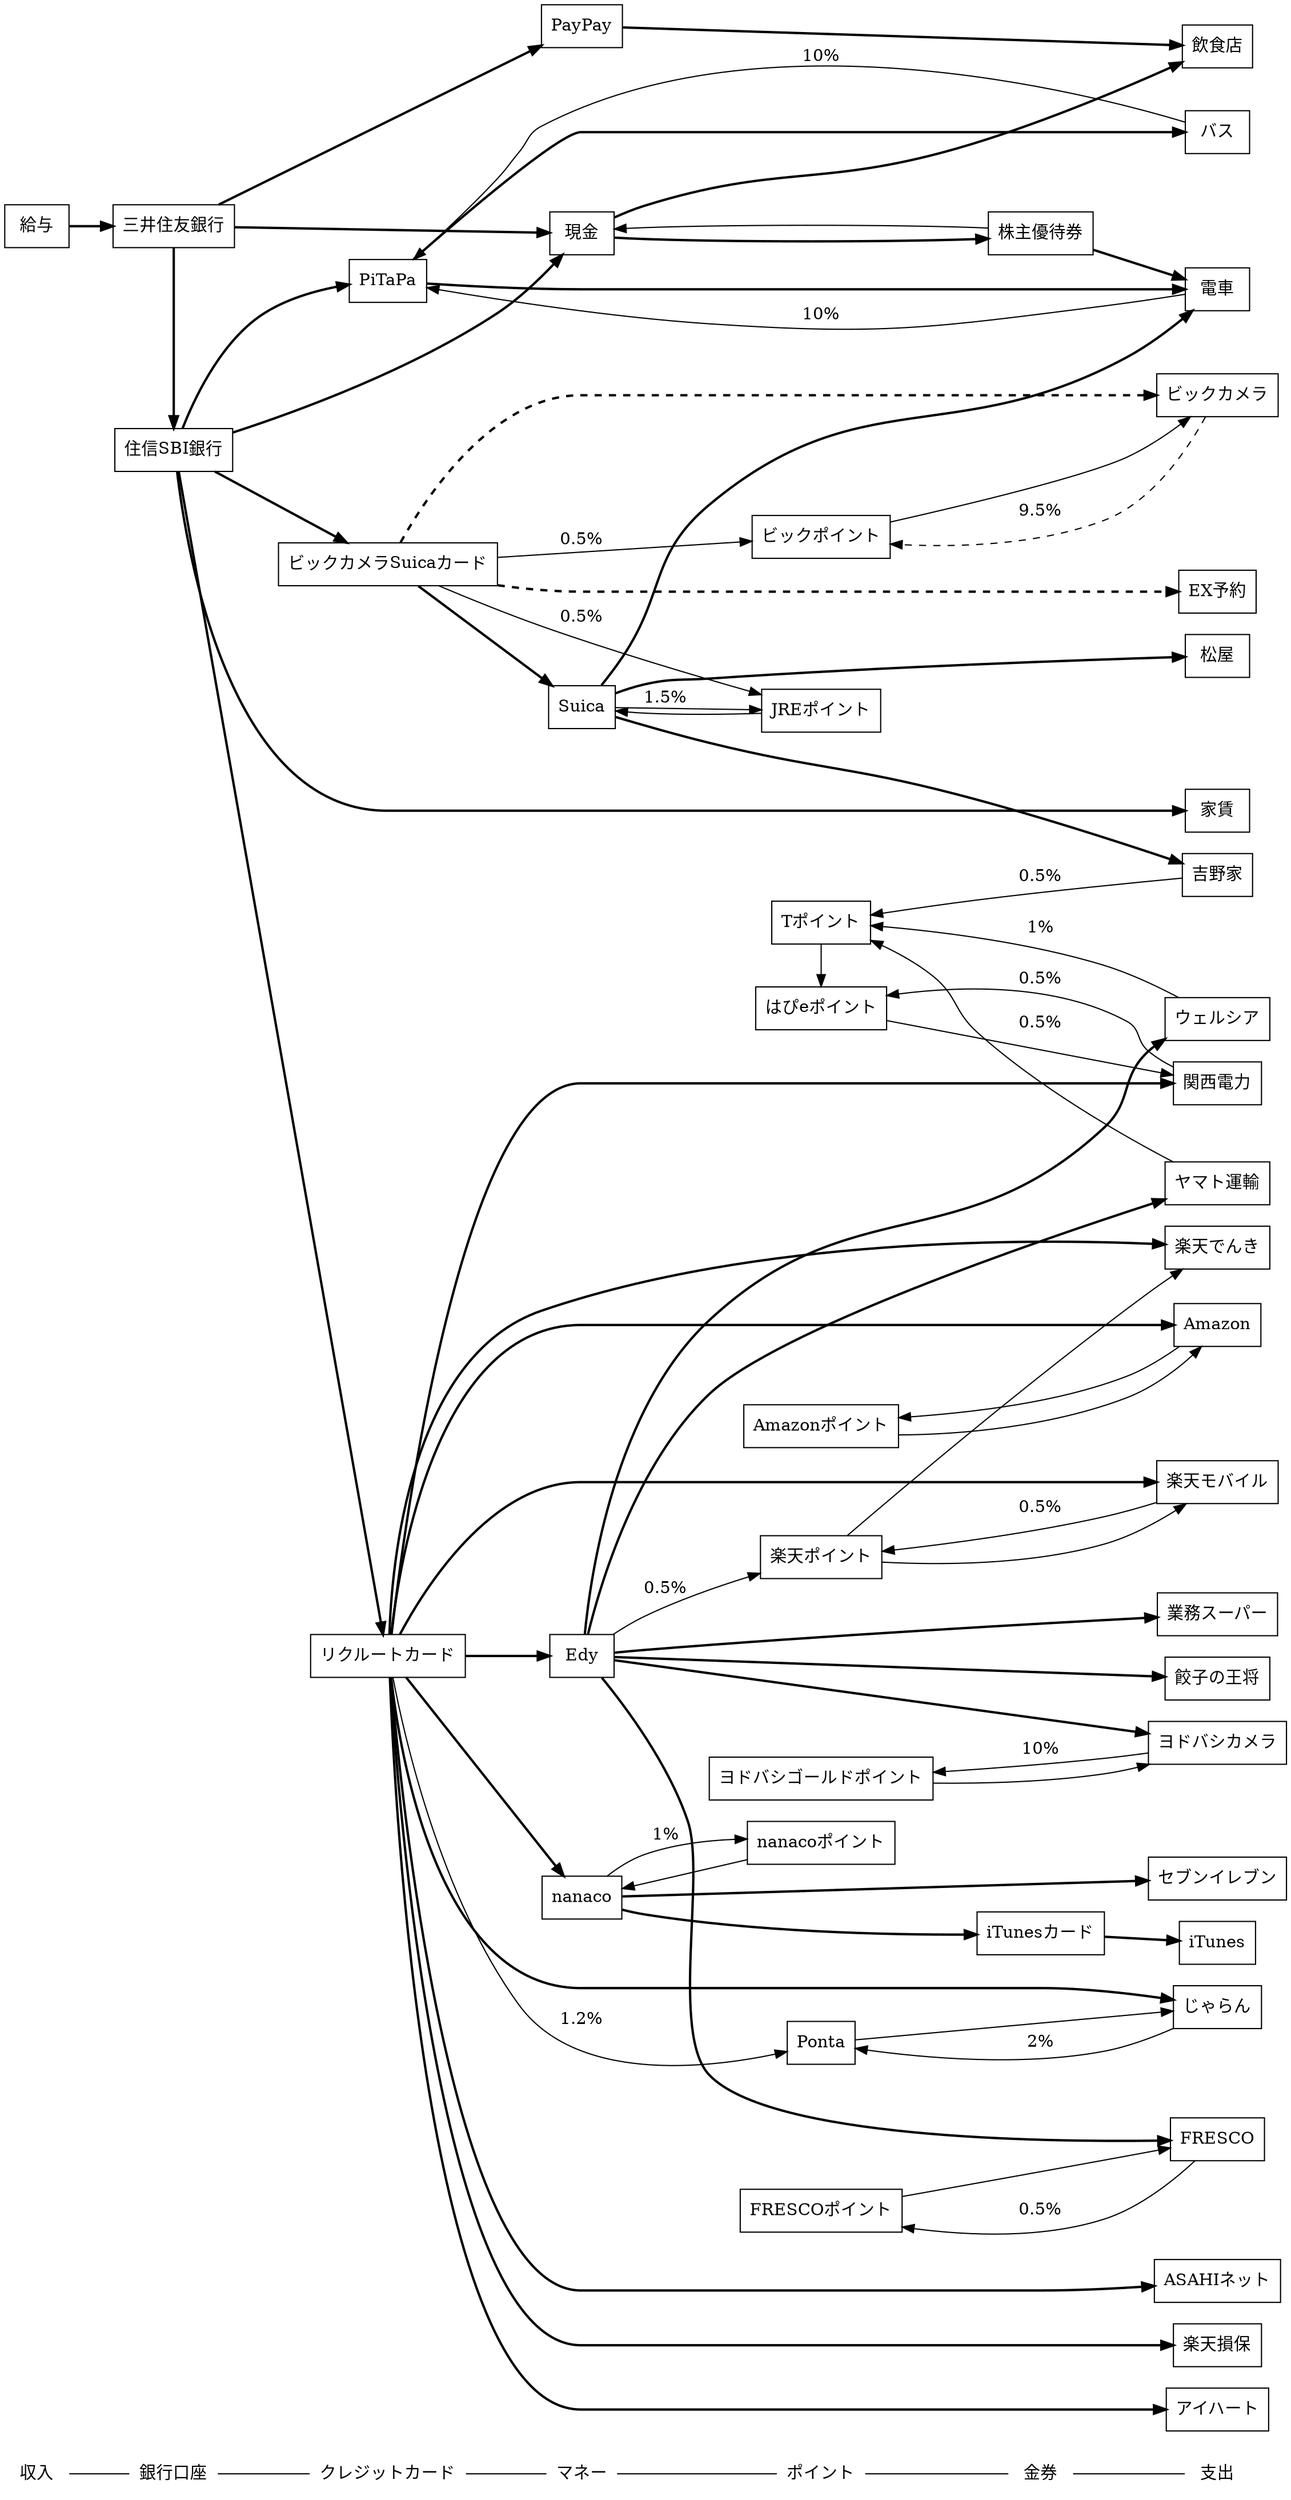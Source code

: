 // dot -Tsvg moneyflow.dot -o moneyflow.svg
// edge: bold: 支出, solid: 還元(label:還元率), dashed: Obsolete
digraph "MoneyFlow"
{
	graph [ rankdir = LR ];
	node [ shape = box ];

	"収入", "銀行口座", "クレジットカード", "マネー", "ポイント", "金券", "支出" [shape = none];
	"収入" -> "銀行口座" -> "クレジットカード" -> "マネー" -> "ポイント" -> "金券" -> "支出" [arrowhead = none];
	{
		rank = same; "収入";
		給与;
	}

	{
		rank = same; "銀行口座";
		三井住友銀行;
		住信SBI銀行;
	}

	{
		rank = same; "クレジットカード";
		ビックカメラSuicaカード;
		リクルートカード;
		PiTaPa;
	}

	{
		rank = same; "マネー";
		Suica;
		現金;
		nanaco;
		Edy;
		PayPay;
	}

	{
		rank = same; "ポイント";
		// 共通ポイント
		Ponta;
		Tポイント;
		楽天ポイント;
		// クレジットカード関係
		JREポイント;
		// 独自ポイント
		ビックポイント;
		Amazonポイント;
		nanacoポイント;
		FRESCOポイント;
		ヨドバシゴールドポイント;
		はぴeポイント;
	}

	{
		rank = same; "金券";
		株主優待券;
		iTunesカード;
	}

	{
		rank = same; "支出";
		家賃;
		// コンビニ
		セブンイレブン;
		// 交通
		電車;
		バス;
		// インフラ
		ASAHIネット;
		楽天モバイル;
		楽天でんき;
		関西電力;
		ヤマト運輸;
		楽天損保;
		// 店舗
		アイハート;
		ウェルシア;
		ビックカメラ;
		ヨドバシカメラ;
		餃子の王将;
		飲食店;
		FRESCO;
		業務スーパー;
		松屋;
		吉野家;
		// ネット
		Amazon;
		iTunes;
		EX予約;
		じゃらん;
	}

	// SMBC
	給与 -> 三井住友銀行 [style="bold", weight=100];
	三井住友銀行 -> 現金, 住信SBI銀行 [style="bold", weight=100];
	三井住友銀行 -> PayPay [style="bold", weight=100];
	PayPay -> 飲食店 [style="bold", weight=100];

	// ビックカメラSuicaカード
	ビックカメラSuicaカード -> JREポイント [label="0.5%"];
	ビックカメラSuicaカード -> ビックカメラ [style="bold,dashed", weight=100];
	ビックカメラ -> ビックポイント [style="dashed", label="9.5%"];
	ビックカメラSuicaカード -> ビックポイント [label="0.5%"]
	ビックポイント -> ビックカメラ;
	ビックカメラSuicaカード -> Suica -> 電車 [style="bold", weight=100];
	Suica -> 松屋 [style="bold", weight=100];
	Suica -> 吉野家 [style="bold", weight=100];
	吉野家 -> Tポイント [label="0.5%"];
	ビックカメラSuicaカード -> EX予約 [style="bold,dashed", weight=100];
	Suica -> JREポイント [label="1.5%"];
	JREポイント -> Suica;

	// 住信SBI
	住信SBI銀行 -> 現金 [style="bold", weight=100];
	住信SBI銀行 -> 家賃 [style="bold", weight=100];
	住信SBI銀行 -> ビックカメラSuicaカード, リクルートカード, PiTaPa [style="bold", weight=100];

	// リクルートカード
	リクルートカード -> ASAHIネット [style="bold", weight=100];
	リクルートカード -> Amazon [style="bold", weight=100];
	リクルートカード -> じゃらん [style="bold", weight=100];
	リクルートカード -> アイハート [style="bold", weight=100];
	リクルートカード -> 関西電力 [style="bold", weight=100];
	関西電力 -> はぴeポイント [label="0.5%"];
	はぴeポイント -> 関西電力;
	リクルートカード -> 楽天でんき [style="bold", weight=100];
	リクルートカード -> 楽天損保 [style="bold", weight=100];
	リクルートカード -> 楽天モバイル [style="bold", weight=100];
	楽天モバイル -> 楽天ポイント [label="0.5%"];
	楽天ポイント -> 楽天モバイル, 楽天でんき;
	リクルートカード -> Edy [style="bold", weight=100];
	Edy -> ヤマト運輸 [style="bold", weight=100];
	ヤマト運輸 -> Tポイント [label="0.5%"];
	Edy -> ヨドバシカメラ [style="bold", weight=100];
	ヨドバシカメラ -> ヨドバシゴールドポイント [label="10%"];
	ヨドバシゴールドポイント -> ヨドバシカメラ;
	Edy -> ウェルシア [style="bold", weight=100];
	ウェルシア -> Tポイント [label="1%"];
	Tポイント -> はぴeポイント;
	Edy -> 楽天ポイント [label="0.5%"];
	リクルートカード -> Ponta [label="1.2%"];
	Ponta -> じゃらん;
	じゃらん -> Ponta [label="2%"];
	Amazon -> Amazonポイント -> Amazon;
	リクルートカード -> nanaco [style="bold", weight=100];
	nanaco -> セブンイレブン [style="bold", weight=100];
	nanaco -> nanacoポイント [label="1%"];
	nanacoポイント -> nanaco;
	nanaco -> iTunesカード [style="bold", weight=100];
	iTunesカード -> iTunes [style="bold", weight=100];
	Edy -> 業務スーパー [style="bold", weight=100];
	Edy -> FRESCO [style="bold", weight=100];
	FRESCO -> FRESCOポイント [label="0.5%"];
	FRESCOポイント -> FRESCO;
	Edy -> 餃子の王将 [style="bold", weight=100];

	// PiTaPa
	PiTaPa -> 電車 [style="bold", weight=100];
	電車 -> PiTaPa [label="10%"];
	PiTaPa -> バス [style="bold", weight=100];
	バス -> PiTaPa [label="10%"];

	// 現金
	現金 -> 飲食店 [style="bold", weight=100];
	現金 -> 株主優待券 [style="bold", weight=100];
	株主優待券 -> 電車 [style="bold", weight=100];
	株主優待券 -> 現金;
} 
